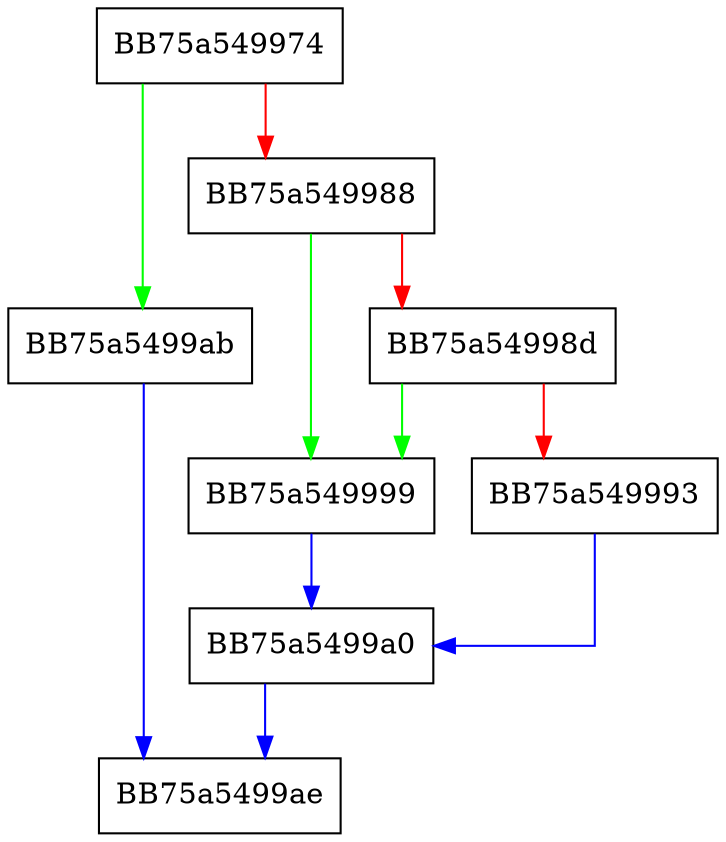 digraph sqlite3VectorFieldSubexpr {
  node [shape="box"];
  graph [splines=ortho];
  BB75a549974 -> BB75a5499ab [color="green"];
  BB75a549974 -> BB75a549988 [color="red"];
  BB75a549988 -> BB75a549999 [color="green"];
  BB75a549988 -> BB75a54998d [color="red"];
  BB75a54998d -> BB75a549999 [color="green"];
  BB75a54998d -> BB75a549993 [color="red"];
  BB75a549993 -> BB75a5499a0 [color="blue"];
  BB75a549999 -> BB75a5499a0 [color="blue"];
  BB75a5499a0 -> BB75a5499ae [color="blue"];
  BB75a5499ab -> BB75a5499ae [color="blue"];
}